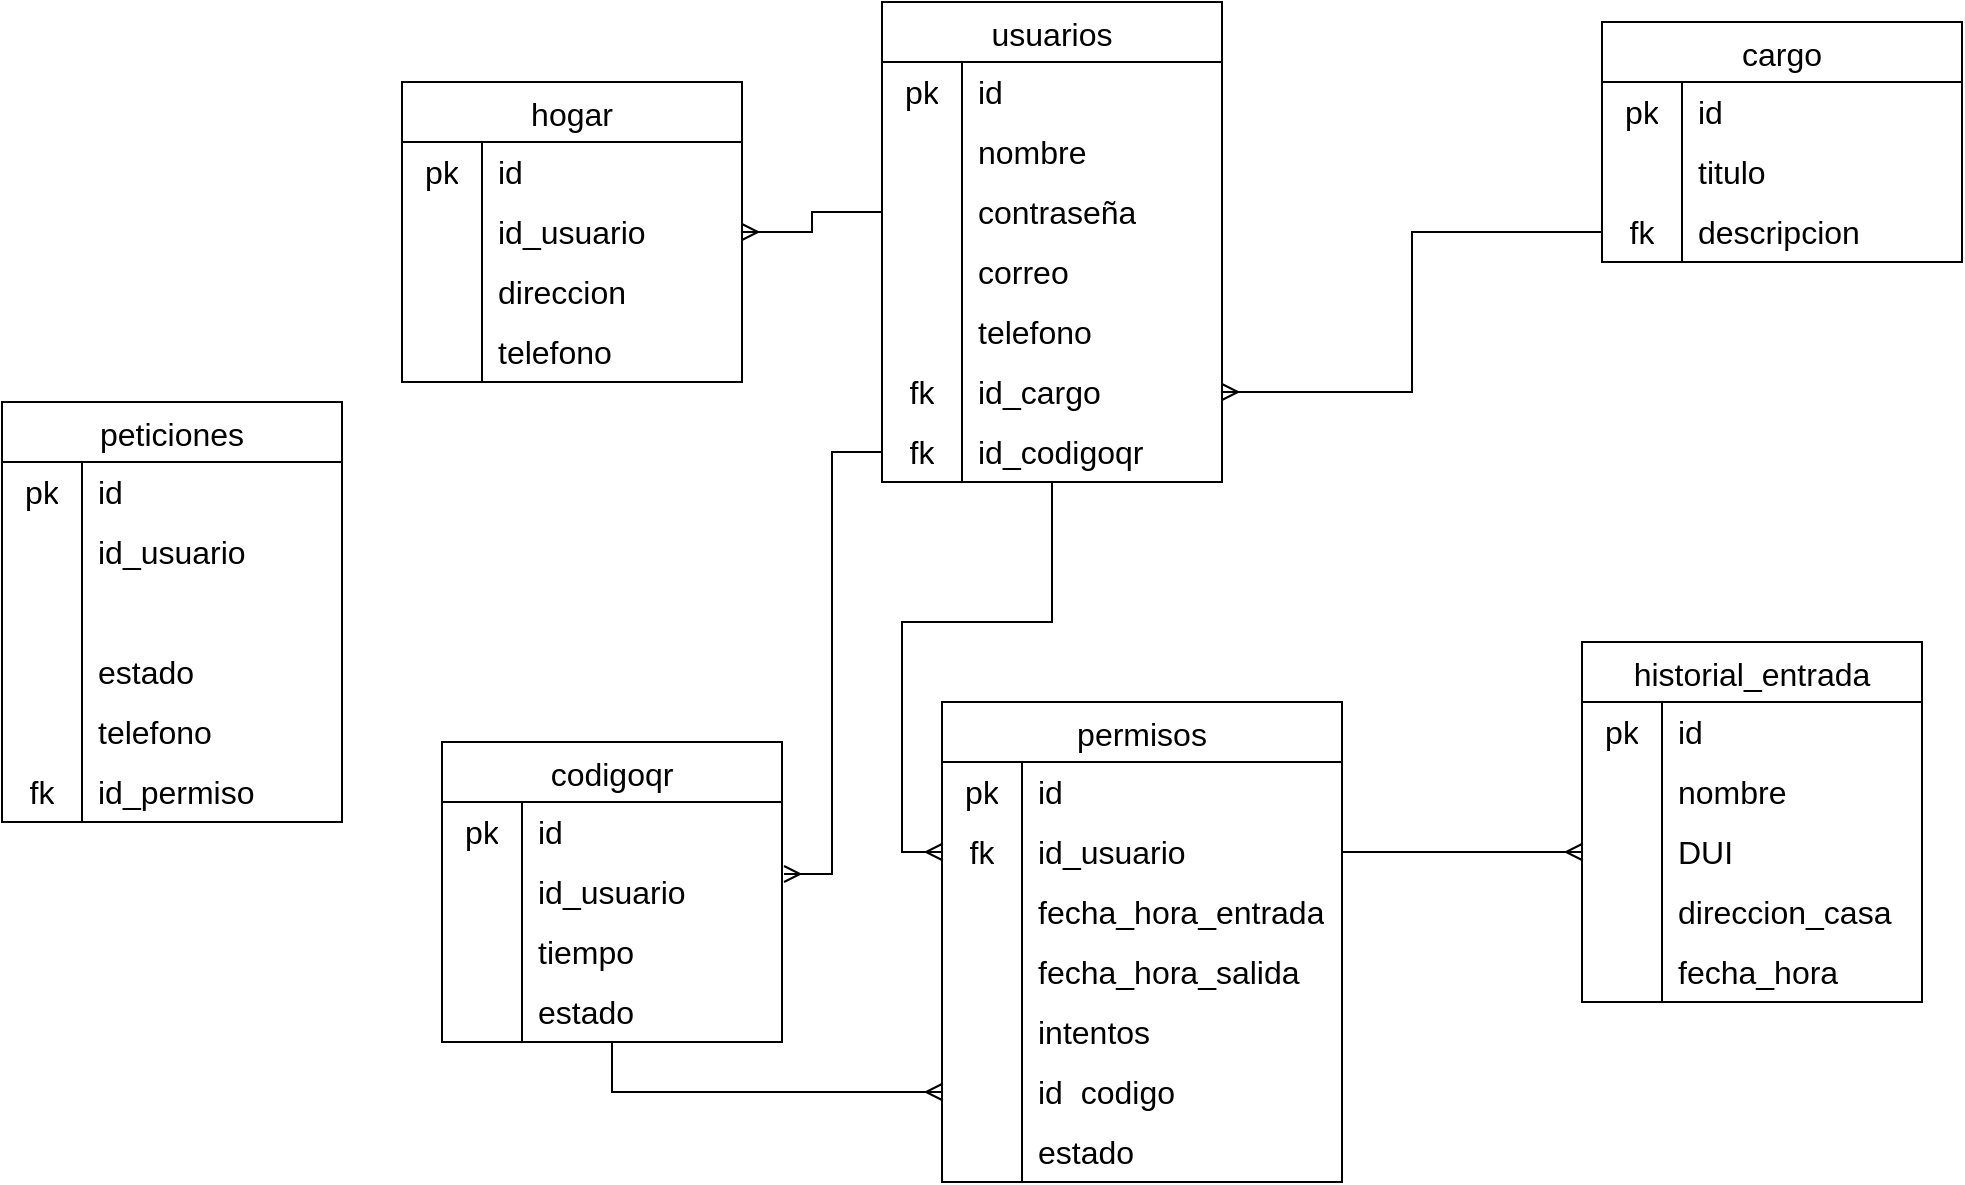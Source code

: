 <mxfile version="24.2.5" type="device">
  <diagram id="C5RBs43oDa-KdzZeNtuy" name="Page-1">
    <mxGraphModel dx="2261" dy="758" grid="1" gridSize="10" guides="1" tooltips="1" connect="1" arrows="1" fold="1" page="1" pageScale="1" pageWidth="827" pageHeight="1169" math="0" shadow="0">
      <root>
        <mxCell id="WIyWlLk6GJQsqaUBKTNV-0" />
        <mxCell id="WIyWlLk6GJQsqaUBKTNV-1" parent="WIyWlLk6GJQsqaUBKTNV-0" />
        <mxCell id="46xnn_A25sE3x6awS72v-69" style="edgeStyle=orthogonalEdgeStyle;rounded=0;orthogonalLoop=1;jettySize=auto;html=1;entryX=0;entryY=0.5;entryDx=0;entryDy=0;endArrow=ERmany;endFill=0;" parent="WIyWlLk6GJQsqaUBKTNV-1" source="46xnn_A25sE3x6awS72v-10" target="46xnn_A25sE3x6awS72v-57" edge="1">
          <mxGeometry relative="1" as="geometry">
            <Array as="points">
              <mxPoint x="165" y="400" />
              <mxPoint x="90" y="400" />
              <mxPoint x="90" y="515" />
            </Array>
          </mxGeometry>
        </mxCell>
        <mxCell id="46xnn_A25sE3x6awS72v-10" value="usuarios" style="shape=table;startSize=30;container=1;collapsible=0;childLayout=tableLayout;fixedRows=1;rowLines=0;fontStyle=0;strokeColor=default;fontSize=16;" parent="WIyWlLk6GJQsqaUBKTNV-1" vertex="1">
          <mxGeometry x="80" y="90" width="170" height="240" as="geometry" />
        </mxCell>
        <mxCell id="46xnn_A25sE3x6awS72v-11" value="" style="shape=tableRow;horizontal=0;startSize=0;swimlaneHead=0;swimlaneBody=0;top=0;left=0;bottom=0;right=0;collapsible=0;dropTarget=0;fillColor=none;points=[[0,0.5],[1,0.5]];portConstraint=eastwest;strokeColor=inherit;fontSize=16;" parent="46xnn_A25sE3x6awS72v-10" vertex="1">
          <mxGeometry y="30" width="170" height="30" as="geometry" />
        </mxCell>
        <mxCell id="46xnn_A25sE3x6awS72v-12" value="pk" style="shape=partialRectangle;html=1;whiteSpace=wrap;connectable=0;fillColor=none;top=0;left=0;bottom=0;right=0;overflow=hidden;pointerEvents=1;strokeColor=inherit;fontSize=16;" parent="46xnn_A25sE3x6awS72v-11" vertex="1">
          <mxGeometry width="40" height="30" as="geometry">
            <mxRectangle width="40" height="30" as="alternateBounds" />
          </mxGeometry>
        </mxCell>
        <mxCell id="46xnn_A25sE3x6awS72v-13" value="id" style="shape=partialRectangle;html=1;whiteSpace=wrap;connectable=0;fillColor=none;top=0;left=0;bottom=0;right=0;align=left;spacingLeft=6;overflow=hidden;strokeColor=inherit;fontSize=16;" parent="46xnn_A25sE3x6awS72v-11" vertex="1">
          <mxGeometry x="40" width="130" height="30" as="geometry">
            <mxRectangle width="130" height="30" as="alternateBounds" />
          </mxGeometry>
        </mxCell>
        <mxCell id="46xnn_A25sE3x6awS72v-14" value="" style="shape=tableRow;horizontal=0;startSize=0;swimlaneHead=0;swimlaneBody=0;top=0;left=0;bottom=0;right=0;collapsible=0;dropTarget=0;fillColor=none;points=[[0,0.5],[1,0.5]];portConstraint=eastwest;strokeColor=inherit;fontSize=16;" parent="46xnn_A25sE3x6awS72v-10" vertex="1">
          <mxGeometry y="60" width="170" height="30" as="geometry" />
        </mxCell>
        <mxCell id="46xnn_A25sE3x6awS72v-15" value="" style="shape=partialRectangle;html=1;whiteSpace=wrap;connectable=0;fillColor=none;top=0;left=0;bottom=0;right=0;overflow=hidden;strokeColor=inherit;fontSize=16;" parent="46xnn_A25sE3x6awS72v-14" vertex="1">
          <mxGeometry width="40" height="30" as="geometry">
            <mxRectangle width="40" height="30" as="alternateBounds" />
          </mxGeometry>
        </mxCell>
        <mxCell id="46xnn_A25sE3x6awS72v-16" value="nombre" style="shape=partialRectangle;html=1;whiteSpace=wrap;connectable=0;fillColor=none;top=0;left=0;bottom=0;right=0;align=left;spacingLeft=6;overflow=hidden;strokeColor=inherit;fontSize=16;" parent="46xnn_A25sE3x6awS72v-14" vertex="1">
          <mxGeometry x="40" width="130" height="30" as="geometry">
            <mxRectangle width="130" height="30" as="alternateBounds" />
          </mxGeometry>
        </mxCell>
        <mxCell id="46xnn_A25sE3x6awS72v-17" value="" style="shape=tableRow;horizontal=0;startSize=0;swimlaneHead=0;swimlaneBody=0;top=0;left=0;bottom=0;right=0;collapsible=0;dropTarget=0;fillColor=none;points=[[0,0.5],[1,0.5]];portConstraint=eastwest;strokeColor=inherit;fontSize=16;" parent="46xnn_A25sE3x6awS72v-10" vertex="1">
          <mxGeometry y="90" width="170" height="30" as="geometry" />
        </mxCell>
        <mxCell id="46xnn_A25sE3x6awS72v-18" value="" style="shape=partialRectangle;html=1;whiteSpace=wrap;connectable=0;fillColor=none;top=0;left=0;bottom=0;right=0;overflow=hidden;strokeColor=inherit;fontSize=16;" parent="46xnn_A25sE3x6awS72v-17" vertex="1">
          <mxGeometry width="40" height="30" as="geometry">
            <mxRectangle width="40" height="30" as="alternateBounds" />
          </mxGeometry>
        </mxCell>
        <mxCell id="46xnn_A25sE3x6awS72v-19" value="contraseña" style="shape=partialRectangle;html=1;whiteSpace=wrap;connectable=0;fillColor=none;top=0;left=0;bottom=0;right=0;align=left;spacingLeft=6;overflow=hidden;strokeColor=inherit;fontSize=16;" parent="46xnn_A25sE3x6awS72v-17" vertex="1">
          <mxGeometry x="40" width="130" height="30" as="geometry">
            <mxRectangle width="130" height="30" as="alternateBounds" />
          </mxGeometry>
        </mxCell>
        <mxCell id="46xnn_A25sE3x6awS72v-23" value="" style="shape=tableRow;horizontal=0;startSize=0;swimlaneHead=0;swimlaneBody=0;top=0;left=0;bottom=0;right=0;collapsible=0;dropTarget=0;fillColor=none;points=[[0,0.5],[1,0.5]];portConstraint=eastwest;strokeColor=inherit;fontSize=16;" parent="46xnn_A25sE3x6awS72v-10" vertex="1">
          <mxGeometry y="120" width="170" height="30" as="geometry" />
        </mxCell>
        <mxCell id="46xnn_A25sE3x6awS72v-24" value="" style="shape=partialRectangle;html=1;whiteSpace=wrap;connectable=0;fillColor=none;top=0;left=0;bottom=0;right=0;overflow=hidden;strokeColor=inherit;fontSize=16;" parent="46xnn_A25sE3x6awS72v-23" vertex="1">
          <mxGeometry width="40" height="30" as="geometry">
            <mxRectangle width="40" height="30" as="alternateBounds" />
          </mxGeometry>
        </mxCell>
        <mxCell id="46xnn_A25sE3x6awS72v-25" value="correo" style="shape=partialRectangle;html=1;whiteSpace=wrap;connectable=0;fillColor=none;top=0;left=0;bottom=0;right=0;align=left;spacingLeft=6;overflow=hidden;strokeColor=inherit;fontSize=16;" parent="46xnn_A25sE3x6awS72v-23" vertex="1">
          <mxGeometry x="40" width="130" height="30" as="geometry">
            <mxRectangle width="130" height="30" as="alternateBounds" />
          </mxGeometry>
        </mxCell>
        <mxCell id="46xnn_A25sE3x6awS72v-26" value="" style="shape=tableRow;horizontal=0;startSize=0;swimlaneHead=0;swimlaneBody=0;top=0;left=0;bottom=0;right=0;collapsible=0;dropTarget=0;fillColor=none;points=[[0,0.5],[1,0.5]];portConstraint=eastwest;strokeColor=inherit;fontSize=16;" parent="46xnn_A25sE3x6awS72v-10" vertex="1">
          <mxGeometry y="150" width="170" height="30" as="geometry" />
        </mxCell>
        <mxCell id="46xnn_A25sE3x6awS72v-27" value="" style="shape=partialRectangle;html=1;whiteSpace=wrap;connectable=0;fillColor=none;top=0;left=0;bottom=0;right=0;overflow=hidden;strokeColor=inherit;fontSize=16;" parent="46xnn_A25sE3x6awS72v-26" vertex="1">
          <mxGeometry width="40" height="30" as="geometry">
            <mxRectangle width="40" height="30" as="alternateBounds" />
          </mxGeometry>
        </mxCell>
        <mxCell id="46xnn_A25sE3x6awS72v-28" value="telefono" style="shape=partialRectangle;html=1;whiteSpace=wrap;connectable=0;fillColor=none;top=0;left=0;bottom=0;right=0;align=left;spacingLeft=6;overflow=hidden;strokeColor=inherit;fontSize=16;" parent="46xnn_A25sE3x6awS72v-26" vertex="1">
          <mxGeometry x="40" width="130" height="30" as="geometry">
            <mxRectangle width="130" height="30" as="alternateBounds" />
          </mxGeometry>
        </mxCell>
        <mxCell id="46xnn_A25sE3x6awS72v-29" value="" style="shape=tableRow;horizontal=0;startSize=0;swimlaneHead=0;swimlaneBody=0;top=0;left=0;bottom=0;right=0;collapsible=0;dropTarget=0;fillColor=none;points=[[0,0.5],[1,0.5]];portConstraint=eastwest;strokeColor=inherit;fontSize=16;" parent="46xnn_A25sE3x6awS72v-10" vertex="1">
          <mxGeometry y="180" width="170" height="30" as="geometry" />
        </mxCell>
        <mxCell id="46xnn_A25sE3x6awS72v-30" value="fk" style="shape=partialRectangle;html=1;whiteSpace=wrap;connectable=0;fillColor=none;top=0;left=0;bottom=0;right=0;overflow=hidden;strokeColor=inherit;fontSize=16;" parent="46xnn_A25sE3x6awS72v-29" vertex="1">
          <mxGeometry width="40" height="30" as="geometry">
            <mxRectangle width="40" height="30" as="alternateBounds" />
          </mxGeometry>
        </mxCell>
        <mxCell id="46xnn_A25sE3x6awS72v-31" value="id_cargo" style="shape=partialRectangle;html=1;whiteSpace=wrap;connectable=0;fillColor=none;top=0;left=0;bottom=0;right=0;align=left;spacingLeft=6;overflow=hidden;strokeColor=inherit;fontSize=16;" parent="46xnn_A25sE3x6awS72v-29" vertex="1">
          <mxGeometry x="40" width="130" height="30" as="geometry">
            <mxRectangle width="130" height="30" as="alternateBounds" />
          </mxGeometry>
        </mxCell>
        <mxCell id="hJ6ke85sER07asRWK5Mm-3" value="" style="shape=tableRow;horizontal=0;startSize=0;swimlaneHead=0;swimlaneBody=0;top=0;left=0;bottom=0;right=0;collapsible=0;dropTarget=0;fillColor=none;points=[[0,0.5],[1,0.5]];portConstraint=eastwest;strokeColor=inherit;fontSize=16;" vertex="1" parent="46xnn_A25sE3x6awS72v-10">
          <mxGeometry y="210" width="170" height="30" as="geometry" />
        </mxCell>
        <mxCell id="hJ6ke85sER07asRWK5Mm-4" value="fk" style="shape=partialRectangle;html=1;whiteSpace=wrap;connectable=0;fillColor=none;top=0;left=0;bottom=0;right=0;overflow=hidden;strokeColor=inherit;fontSize=16;" vertex="1" parent="hJ6ke85sER07asRWK5Mm-3">
          <mxGeometry width="40" height="30" as="geometry">
            <mxRectangle width="40" height="30" as="alternateBounds" />
          </mxGeometry>
        </mxCell>
        <mxCell id="hJ6ke85sER07asRWK5Mm-5" value="id_codigoqr" style="shape=partialRectangle;html=1;whiteSpace=wrap;connectable=0;fillColor=none;top=0;left=0;bottom=0;right=0;align=left;spacingLeft=6;overflow=hidden;strokeColor=inherit;fontSize=16;" vertex="1" parent="hJ6ke85sER07asRWK5Mm-3">
          <mxGeometry x="40" width="130" height="30" as="geometry">
            <mxRectangle width="130" height="30" as="alternateBounds" />
          </mxGeometry>
        </mxCell>
        <mxCell id="46xnn_A25sE3x6awS72v-32" value="cargo" style="shape=table;startSize=30;container=1;collapsible=0;childLayout=tableLayout;fixedRows=1;rowLines=0;fontStyle=0;strokeColor=default;fontSize=16;" parent="WIyWlLk6GJQsqaUBKTNV-1" vertex="1">
          <mxGeometry x="440" y="100" width="180" height="120" as="geometry" />
        </mxCell>
        <mxCell id="46xnn_A25sE3x6awS72v-33" value="" style="shape=tableRow;horizontal=0;startSize=0;swimlaneHead=0;swimlaneBody=0;top=0;left=0;bottom=0;right=0;collapsible=0;dropTarget=0;fillColor=none;points=[[0,0.5],[1,0.5]];portConstraint=eastwest;strokeColor=inherit;fontSize=16;" parent="46xnn_A25sE3x6awS72v-32" vertex="1">
          <mxGeometry y="30" width="180" height="30" as="geometry" />
        </mxCell>
        <mxCell id="46xnn_A25sE3x6awS72v-34" value="pk" style="shape=partialRectangle;html=1;whiteSpace=wrap;connectable=0;fillColor=none;top=0;left=0;bottom=0;right=0;overflow=hidden;pointerEvents=1;strokeColor=inherit;fontSize=16;" parent="46xnn_A25sE3x6awS72v-33" vertex="1">
          <mxGeometry width="40" height="30" as="geometry">
            <mxRectangle width="40" height="30" as="alternateBounds" />
          </mxGeometry>
        </mxCell>
        <mxCell id="46xnn_A25sE3x6awS72v-35" value="id" style="shape=partialRectangle;html=1;whiteSpace=wrap;connectable=0;fillColor=none;top=0;left=0;bottom=0;right=0;align=left;spacingLeft=6;overflow=hidden;strokeColor=inherit;fontSize=16;" parent="46xnn_A25sE3x6awS72v-33" vertex="1">
          <mxGeometry x="40" width="140" height="30" as="geometry">
            <mxRectangle width="140" height="30" as="alternateBounds" />
          </mxGeometry>
        </mxCell>
        <mxCell id="46xnn_A25sE3x6awS72v-45" value="" style="shape=tableRow;horizontal=0;startSize=0;swimlaneHead=0;swimlaneBody=0;top=0;left=0;bottom=0;right=0;collapsible=0;dropTarget=0;fillColor=none;points=[[0,0.5],[1,0.5]];portConstraint=eastwest;strokeColor=inherit;fontSize=16;" parent="46xnn_A25sE3x6awS72v-32" vertex="1">
          <mxGeometry y="60" width="180" height="30" as="geometry" />
        </mxCell>
        <mxCell id="46xnn_A25sE3x6awS72v-46" value="" style="shape=partialRectangle;html=1;whiteSpace=wrap;connectable=0;fillColor=none;top=0;left=0;bottom=0;right=0;overflow=hidden;strokeColor=inherit;fontSize=16;" parent="46xnn_A25sE3x6awS72v-45" vertex="1">
          <mxGeometry width="40" height="30" as="geometry">
            <mxRectangle width="40" height="30" as="alternateBounds" />
          </mxGeometry>
        </mxCell>
        <mxCell id="46xnn_A25sE3x6awS72v-47" value="titulo" style="shape=partialRectangle;html=1;whiteSpace=wrap;connectable=0;fillColor=none;top=0;left=0;bottom=0;right=0;align=left;spacingLeft=6;overflow=hidden;strokeColor=inherit;fontSize=16;" parent="46xnn_A25sE3x6awS72v-45" vertex="1">
          <mxGeometry x="40" width="140" height="30" as="geometry">
            <mxRectangle width="140" height="30" as="alternateBounds" />
          </mxGeometry>
        </mxCell>
        <mxCell id="46xnn_A25sE3x6awS72v-48" value="" style="shape=tableRow;horizontal=0;startSize=0;swimlaneHead=0;swimlaneBody=0;top=0;left=0;bottom=0;right=0;collapsible=0;dropTarget=0;fillColor=none;points=[[0,0.5],[1,0.5]];portConstraint=eastwest;strokeColor=inherit;fontSize=16;" parent="46xnn_A25sE3x6awS72v-32" vertex="1">
          <mxGeometry y="90" width="180" height="30" as="geometry" />
        </mxCell>
        <mxCell id="46xnn_A25sE3x6awS72v-49" value="fk" style="shape=partialRectangle;html=1;whiteSpace=wrap;connectable=0;fillColor=none;top=0;left=0;bottom=0;right=0;overflow=hidden;strokeColor=inherit;fontSize=16;" parent="46xnn_A25sE3x6awS72v-48" vertex="1">
          <mxGeometry width="40" height="30" as="geometry">
            <mxRectangle width="40" height="30" as="alternateBounds" />
          </mxGeometry>
        </mxCell>
        <mxCell id="46xnn_A25sE3x6awS72v-50" value="descripcion" style="shape=partialRectangle;html=1;whiteSpace=wrap;connectable=0;fillColor=none;top=0;left=0;bottom=0;right=0;align=left;spacingLeft=6;overflow=hidden;strokeColor=inherit;fontSize=16;" parent="46xnn_A25sE3x6awS72v-48" vertex="1">
          <mxGeometry x="40" width="140" height="30" as="geometry">
            <mxRectangle width="140" height="30" as="alternateBounds" />
          </mxGeometry>
        </mxCell>
        <mxCell id="46xnn_A25sE3x6awS72v-52" style="edgeStyle=orthogonalEdgeStyle;rounded=0;orthogonalLoop=1;jettySize=auto;html=1;exitX=0;exitY=0.5;exitDx=0;exitDy=0;entryX=1;entryY=0.5;entryDx=0;entryDy=0;endArrow=ERmany;endFill=0;" parent="WIyWlLk6GJQsqaUBKTNV-1" source="46xnn_A25sE3x6awS72v-48" target="46xnn_A25sE3x6awS72v-29" edge="1">
          <mxGeometry relative="1" as="geometry" />
        </mxCell>
        <mxCell id="46xnn_A25sE3x6awS72v-53" value="permisos" style="shape=table;startSize=30;container=1;collapsible=0;childLayout=tableLayout;fixedRows=1;rowLines=0;fontStyle=0;strokeColor=default;fontSize=16;" parent="WIyWlLk6GJQsqaUBKTNV-1" vertex="1">
          <mxGeometry x="110" y="440" width="200" height="240" as="geometry" />
        </mxCell>
        <mxCell id="46xnn_A25sE3x6awS72v-54" value="" style="shape=tableRow;horizontal=0;startSize=0;swimlaneHead=0;swimlaneBody=0;top=0;left=0;bottom=0;right=0;collapsible=0;dropTarget=0;fillColor=none;points=[[0,0.5],[1,0.5]];portConstraint=eastwest;strokeColor=inherit;fontSize=16;" parent="46xnn_A25sE3x6awS72v-53" vertex="1">
          <mxGeometry y="30" width="200" height="30" as="geometry" />
        </mxCell>
        <mxCell id="46xnn_A25sE3x6awS72v-55" value="pk" style="shape=partialRectangle;html=1;whiteSpace=wrap;connectable=0;fillColor=none;top=0;left=0;bottom=0;right=0;overflow=hidden;pointerEvents=1;strokeColor=inherit;fontSize=16;" parent="46xnn_A25sE3x6awS72v-54" vertex="1">
          <mxGeometry width="40" height="30" as="geometry">
            <mxRectangle width="40" height="30" as="alternateBounds" />
          </mxGeometry>
        </mxCell>
        <mxCell id="46xnn_A25sE3x6awS72v-56" value="id" style="shape=partialRectangle;html=1;whiteSpace=wrap;connectable=0;fillColor=none;top=0;left=0;bottom=0;right=0;align=left;spacingLeft=6;overflow=hidden;strokeColor=inherit;fontSize=16;" parent="46xnn_A25sE3x6awS72v-54" vertex="1">
          <mxGeometry x="40" width="160" height="30" as="geometry">
            <mxRectangle width="160" height="30" as="alternateBounds" />
          </mxGeometry>
        </mxCell>
        <mxCell id="46xnn_A25sE3x6awS72v-57" value="" style="shape=tableRow;horizontal=0;startSize=0;swimlaneHead=0;swimlaneBody=0;top=0;left=0;bottom=0;right=0;collapsible=0;dropTarget=0;fillColor=none;points=[[0,0.5],[1,0.5]];portConstraint=eastwest;strokeColor=inherit;fontSize=16;" parent="46xnn_A25sE3x6awS72v-53" vertex="1">
          <mxGeometry y="60" width="200" height="30" as="geometry" />
        </mxCell>
        <mxCell id="46xnn_A25sE3x6awS72v-58" value="fk" style="shape=partialRectangle;html=1;whiteSpace=wrap;connectable=0;fillColor=none;top=0;left=0;bottom=0;right=0;overflow=hidden;strokeColor=inherit;fontSize=16;" parent="46xnn_A25sE3x6awS72v-57" vertex="1">
          <mxGeometry width="40" height="30" as="geometry">
            <mxRectangle width="40" height="30" as="alternateBounds" />
          </mxGeometry>
        </mxCell>
        <mxCell id="46xnn_A25sE3x6awS72v-59" value="id_usuario" style="shape=partialRectangle;html=1;whiteSpace=wrap;connectable=0;fillColor=none;top=0;left=0;bottom=0;right=0;align=left;spacingLeft=6;overflow=hidden;strokeColor=inherit;fontSize=16;" parent="46xnn_A25sE3x6awS72v-57" vertex="1">
          <mxGeometry x="40" width="160" height="30" as="geometry">
            <mxRectangle width="160" height="30" as="alternateBounds" />
          </mxGeometry>
        </mxCell>
        <mxCell id="46xnn_A25sE3x6awS72v-60" value="" style="shape=tableRow;horizontal=0;startSize=0;swimlaneHead=0;swimlaneBody=0;top=0;left=0;bottom=0;right=0;collapsible=0;dropTarget=0;fillColor=none;points=[[0,0.5],[1,0.5]];portConstraint=eastwest;strokeColor=inherit;fontSize=16;" parent="46xnn_A25sE3x6awS72v-53" vertex="1">
          <mxGeometry y="90" width="200" height="30" as="geometry" />
        </mxCell>
        <mxCell id="46xnn_A25sE3x6awS72v-61" value="" style="shape=partialRectangle;html=1;whiteSpace=wrap;connectable=0;fillColor=none;top=0;left=0;bottom=0;right=0;overflow=hidden;strokeColor=inherit;fontSize=16;" parent="46xnn_A25sE3x6awS72v-60" vertex="1">
          <mxGeometry width="40" height="30" as="geometry">
            <mxRectangle width="40" height="30" as="alternateBounds" />
          </mxGeometry>
        </mxCell>
        <mxCell id="46xnn_A25sE3x6awS72v-62" value="fecha_hora_entrada" style="shape=partialRectangle;html=1;whiteSpace=wrap;connectable=0;fillColor=none;top=0;left=0;bottom=0;right=0;align=left;spacingLeft=6;overflow=hidden;strokeColor=inherit;fontSize=16;" parent="46xnn_A25sE3x6awS72v-60" vertex="1">
          <mxGeometry x="40" width="160" height="30" as="geometry">
            <mxRectangle width="160" height="30" as="alternateBounds" />
          </mxGeometry>
        </mxCell>
        <mxCell id="46xnn_A25sE3x6awS72v-63" value="" style="shape=tableRow;horizontal=0;startSize=0;swimlaneHead=0;swimlaneBody=0;top=0;left=0;bottom=0;right=0;collapsible=0;dropTarget=0;fillColor=none;points=[[0,0.5],[1,0.5]];portConstraint=eastwest;strokeColor=inherit;fontSize=16;" parent="46xnn_A25sE3x6awS72v-53" vertex="1">
          <mxGeometry y="120" width="200" height="30" as="geometry" />
        </mxCell>
        <mxCell id="46xnn_A25sE3x6awS72v-64" value="" style="shape=partialRectangle;html=1;whiteSpace=wrap;connectable=0;fillColor=none;top=0;left=0;bottom=0;right=0;overflow=hidden;strokeColor=inherit;fontSize=16;" parent="46xnn_A25sE3x6awS72v-63" vertex="1">
          <mxGeometry width="40" height="30" as="geometry">
            <mxRectangle width="40" height="30" as="alternateBounds" />
          </mxGeometry>
        </mxCell>
        <mxCell id="46xnn_A25sE3x6awS72v-65" value="fecha_hora_salida" style="shape=partialRectangle;html=1;whiteSpace=wrap;connectable=0;fillColor=none;top=0;left=0;bottom=0;right=0;align=left;spacingLeft=6;overflow=hidden;strokeColor=inherit;fontSize=16;" parent="46xnn_A25sE3x6awS72v-63" vertex="1">
          <mxGeometry x="40" width="160" height="30" as="geometry">
            <mxRectangle width="160" height="30" as="alternateBounds" />
          </mxGeometry>
        </mxCell>
        <mxCell id="46xnn_A25sE3x6awS72v-66" value="" style="shape=tableRow;horizontal=0;startSize=0;swimlaneHead=0;swimlaneBody=0;top=0;left=0;bottom=0;right=0;collapsible=0;dropTarget=0;fillColor=none;points=[[0,0.5],[1,0.5]];portConstraint=eastwest;strokeColor=inherit;fontSize=16;" parent="46xnn_A25sE3x6awS72v-53" vertex="1">
          <mxGeometry y="150" width="200" height="30" as="geometry" />
        </mxCell>
        <mxCell id="46xnn_A25sE3x6awS72v-67" value="" style="shape=partialRectangle;html=1;whiteSpace=wrap;connectable=0;fillColor=none;top=0;left=0;bottom=0;right=0;overflow=hidden;strokeColor=inherit;fontSize=16;" parent="46xnn_A25sE3x6awS72v-66" vertex="1">
          <mxGeometry width="40" height="30" as="geometry">
            <mxRectangle width="40" height="30" as="alternateBounds" />
          </mxGeometry>
        </mxCell>
        <mxCell id="46xnn_A25sE3x6awS72v-68" value="intentos" style="shape=partialRectangle;html=1;whiteSpace=wrap;connectable=0;fillColor=none;top=0;left=0;bottom=0;right=0;align=left;spacingLeft=6;overflow=hidden;strokeColor=inherit;fontSize=16;" parent="46xnn_A25sE3x6awS72v-66" vertex="1">
          <mxGeometry x="40" width="160" height="30" as="geometry">
            <mxRectangle width="160" height="30" as="alternateBounds" />
          </mxGeometry>
        </mxCell>
        <mxCell id="46xnn_A25sE3x6awS72v-70" value="" style="shape=tableRow;horizontal=0;startSize=0;swimlaneHead=0;swimlaneBody=0;top=0;left=0;bottom=0;right=0;collapsible=0;dropTarget=0;fillColor=none;points=[[0,0.5],[1,0.5]];portConstraint=eastwest;strokeColor=inherit;fontSize=16;" parent="46xnn_A25sE3x6awS72v-53" vertex="1">
          <mxGeometry y="180" width="200" height="30" as="geometry" />
        </mxCell>
        <mxCell id="46xnn_A25sE3x6awS72v-71" value="" style="shape=partialRectangle;html=1;whiteSpace=wrap;connectable=0;fillColor=none;top=0;left=0;bottom=0;right=0;overflow=hidden;strokeColor=inherit;fontSize=16;" parent="46xnn_A25sE3x6awS72v-70" vertex="1">
          <mxGeometry width="40" height="30" as="geometry">
            <mxRectangle width="40" height="30" as="alternateBounds" />
          </mxGeometry>
        </mxCell>
        <mxCell id="46xnn_A25sE3x6awS72v-72" value="id&amp;nbsp; codigo" style="shape=partialRectangle;html=1;whiteSpace=wrap;connectable=0;fillColor=none;top=0;left=0;bottom=0;right=0;align=left;spacingLeft=6;overflow=hidden;strokeColor=inherit;fontSize=16;" parent="46xnn_A25sE3x6awS72v-70" vertex="1">
          <mxGeometry x="40" width="160" height="30" as="geometry">
            <mxRectangle width="160" height="30" as="alternateBounds" />
          </mxGeometry>
        </mxCell>
        <mxCell id="46xnn_A25sE3x6awS72v-92" value="" style="shape=tableRow;horizontal=0;startSize=0;swimlaneHead=0;swimlaneBody=0;top=0;left=0;bottom=0;right=0;collapsible=0;dropTarget=0;fillColor=none;points=[[0,0.5],[1,0.5]];portConstraint=eastwest;strokeColor=inherit;fontSize=16;" parent="46xnn_A25sE3x6awS72v-53" vertex="1">
          <mxGeometry y="210" width="200" height="30" as="geometry" />
        </mxCell>
        <mxCell id="46xnn_A25sE3x6awS72v-93" value="" style="shape=partialRectangle;html=1;whiteSpace=wrap;connectable=0;fillColor=none;top=0;left=0;bottom=0;right=0;overflow=hidden;strokeColor=inherit;fontSize=16;" parent="46xnn_A25sE3x6awS72v-92" vertex="1">
          <mxGeometry width="40" height="30" as="geometry">
            <mxRectangle width="40" height="30" as="alternateBounds" />
          </mxGeometry>
        </mxCell>
        <mxCell id="46xnn_A25sE3x6awS72v-94" value="estado" style="shape=partialRectangle;html=1;whiteSpace=wrap;connectable=0;fillColor=none;top=0;left=0;bottom=0;right=0;align=left;spacingLeft=6;overflow=hidden;strokeColor=inherit;fontSize=16;" parent="46xnn_A25sE3x6awS72v-92" vertex="1">
          <mxGeometry x="40" width="160" height="30" as="geometry">
            <mxRectangle width="160" height="30" as="alternateBounds" />
          </mxGeometry>
        </mxCell>
        <mxCell id="46xnn_A25sE3x6awS72v-95" value="historial_entrada" style="shape=table;startSize=30;container=1;collapsible=0;childLayout=tableLayout;fixedRows=1;rowLines=0;fontStyle=0;strokeColor=default;fontSize=16;" parent="WIyWlLk6GJQsqaUBKTNV-1" vertex="1">
          <mxGeometry x="430" y="410" width="170" height="180" as="geometry" />
        </mxCell>
        <mxCell id="46xnn_A25sE3x6awS72v-96" value="" style="shape=tableRow;horizontal=0;startSize=0;swimlaneHead=0;swimlaneBody=0;top=0;left=0;bottom=0;right=0;collapsible=0;dropTarget=0;fillColor=none;points=[[0,0.5],[1,0.5]];portConstraint=eastwest;strokeColor=inherit;fontSize=16;" parent="46xnn_A25sE3x6awS72v-95" vertex="1">
          <mxGeometry y="30" width="170" height="30" as="geometry" />
        </mxCell>
        <mxCell id="46xnn_A25sE3x6awS72v-97" value="pk" style="shape=partialRectangle;html=1;whiteSpace=wrap;connectable=0;fillColor=none;top=0;left=0;bottom=0;right=0;overflow=hidden;pointerEvents=1;strokeColor=inherit;fontSize=16;" parent="46xnn_A25sE3x6awS72v-96" vertex="1">
          <mxGeometry width="40" height="30" as="geometry">
            <mxRectangle width="40" height="30" as="alternateBounds" />
          </mxGeometry>
        </mxCell>
        <mxCell id="46xnn_A25sE3x6awS72v-98" value="id" style="shape=partialRectangle;html=1;whiteSpace=wrap;connectable=0;fillColor=none;top=0;left=0;bottom=0;right=0;align=left;spacingLeft=6;overflow=hidden;strokeColor=inherit;fontSize=16;" parent="46xnn_A25sE3x6awS72v-96" vertex="1">
          <mxGeometry x="40" width="130" height="30" as="geometry">
            <mxRectangle width="130" height="30" as="alternateBounds" />
          </mxGeometry>
        </mxCell>
        <mxCell id="46xnn_A25sE3x6awS72v-99" value="" style="shape=tableRow;horizontal=0;startSize=0;swimlaneHead=0;swimlaneBody=0;top=0;left=0;bottom=0;right=0;collapsible=0;dropTarget=0;fillColor=none;points=[[0,0.5],[1,0.5]];portConstraint=eastwest;strokeColor=inherit;fontSize=16;" parent="46xnn_A25sE3x6awS72v-95" vertex="1">
          <mxGeometry y="60" width="170" height="30" as="geometry" />
        </mxCell>
        <mxCell id="46xnn_A25sE3x6awS72v-100" value="" style="shape=partialRectangle;html=1;whiteSpace=wrap;connectable=0;fillColor=none;top=0;left=0;bottom=0;right=0;overflow=hidden;strokeColor=inherit;fontSize=16;" parent="46xnn_A25sE3x6awS72v-99" vertex="1">
          <mxGeometry width="40" height="30" as="geometry">
            <mxRectangle width="40" height="30" as="alternateBounds" />
          </mxGeometry>
        </mxCell>
        <mxCell id="46xnn_A25sE3x6awS72v-101" value="nombre" style="shape=partialRectangle;html=1;whiteSpace=wrap;connectable=0;fillColor=none;top=0;left=0;bottom=0;right=0;align=left;spacingLeft=6;overflow=hidden;strokeColor=inherit;fontSize=16;" parent="46xnn_A25sE3x6awS72v-99" vertex="1">
          <mxGeometry x="40" width="130" height="30" as="geometry">
            <mxRectangle width="130" height="30" as="alternateBounds" />
          </mxGeometry>
        </mxCell>
        <mxCell id="46xnn_A25sE3x6awS72v-102" value="" style="shape=tableRow;horizontal=0;startSize=0;swimlaneHead=0;swimlaneBody=0;top=0;left=0;bottom=0;right=0;collapsible=0;dropTarget=0;fillColor=none;points=[[0,0.5],[1,0.5]];portConstraint=eastwest;strokeColor=inherit;fontSize=16;" parent="46xnn_A25sE3x6awS72v-95" vertex="1">
          <mxGeometry y="90" width="170" height="30" as="geometry" />
        </mxCell>
        <mxCell id="46xnn_A25sE3x6awS72v-103" value="" style="shape=partialRectangle;html=1;whiteSpace=wrap;connectable=0;fillColor=none;top=0;left=0;bottom=0;right=0;overflow=hidden;strokeColor=inherit;fontSize=16;" parent="46xnn_A25sE3x6awS72v-102" vertex="1">
          <mxGeometry width="40" height="30" as="geometry">
            <mxRectangle width="40" height="30" as="alternateBounds" />
          </mxGeometry>
        </mxCell>
        <mxCell id="46xnn_A25sE3x6awS72v-104" value="DUI" style="shape=partialRectangle;html=1;whiteSpace=wrap;connectable=0;fillColor=none;top=0;left=0;bottom=0;right=0;align=left;spacingLeft=6;overflow=hidden;strokeColor=inherit;fontSize=16;" parent="46xnn_A25sE3x6awS72v-102" vertex="1">
          <mxGeometry x="40" width="130" height="30" as="geometry">
            <mxRectangle width="130" height="30" as="alternateBounds" />
          </mxGeometry>
        </mxCell>
        <mxCell id="46xnn_A25sE3x6awS72v-105" value="" style="shape=tableRow;horizontal=0;startSize=0;swimlaneHead=0;swimlaneBody=0;top=0;left=0;bottom=0;right=0;collapsible=0;dropTarget=0;fillColor=none;points=[[0,0.5],[1,0.5]];portConstraint=eastwest;strokeColor=inherit;fontSize=16;" parent="46xnn_A25sE3x6awS72v-95" vertex="1">
          <mxGeometry y="120" width="170" height="30" as="geometry" />
        </mxCell>
        <mxCell id="46xnn_A25sE3x6awS72v-106" value="" style="shape=partialRectangle;html=1;whiteSpace=wrap;connectable=0;fillColor=none;top=0;left=0;bottom=0;right=0;overflow=hidden;strokeColor=inherit;fontSize=16;" parent="46xnn_A25sE3x6awS72v-105" vertex="1">
          <mxGeometry width="40" height="30" as="geometry">
            <mxRectangle width="40" height="30" as="alternateBounds" />
          </mxGeometry>
        </mxCell>
        <mxCell id="46xnn_A25sE3x6awS72v-107" value="direccion_casa" style="shape=partialRectangle;html=1;whiteSpace=wrap;connectable=0;fillColor=none;top=0;left=0;bottom=0;right=0;align=left;spacingLeft=6;overflow=hidden;strokeColor=inherit;fontSize=16;" parent="46xnn_A25sE3x6awS72v-105" vertex="1">
          <mxGeometry x="40" width="130" height="30" as="geometry">
            <mxRectangle width="130" height="30" as="alternateBounds" />
          </mxGeometry>
        </mxCell>
        <mxCell id="46xnn_A25sE3x6awS72v-108" value="" style="shape=tableRow;horizontal=0;startSize=0;swimlaneHead=0;swimlaneBody=0;top=0;left=0;bottom=0;right=0;collapsible=0;dropTarget=0;fillColor=none;points=[[0,0.5],[1,0.5]];portConstraint=eastwest;strokeColor=inherit;fontSize=16;" parent="46xnn_A25sE3x6awS72v-95" vertex="1">
          <mxGeometry y="150" width="170" height="30" as="geometry" />
        </mxCell>
        <mxCell id="46xnn_A25sE3x6awS72v-109" value="" style="shape=partialRectangle;html=1;whiteSpace=wrap;connectable=0;fillColor=none;top=0;left=0;bottom=0;right=0;overflow=hidden;strokeColor=inherit;fontSize=16;" parent="46xnn_A25sE3x6awS72v-108" vertex="1">
          <mxGeometry width="40" height="30" as="geometry">
            <mxRectangle width="40" height="30" as="alternateBounds" />
          </mxGeometry>
        </mxCell>
        <mxCell id="46xnn_A25sE3x6awS72v-110" value="fecha_hora" style="shape=partialRectangle;html=1;whiteSpace=wrap;connectable=0;fillColor=none;top=0;left=0;bottom=0;right=0;align=left;spacingLeft=6;overflow=hidden;strokeColor=inherit;fontSize=16;" parent="46xnn_A25sE3x6awS72v-108" vertex="1">
          <mxGeometry x="40" width="130" height="30" as="geometry">
            <mxRectangle width="130" height="30" as="alternateBounds" />
          </mxGeometry>
        </mxCell>
        <mxCell id="46xnn_A25sE3x6awS72v-118" value="peticiones" style="shape=table;startSize=30;container=1;collapsible=0;childLayout=tableLayout;fixedRows=1;rowLines=0;fontStyle=0;strokeColor=default;fontSize=16;" parent="WIyWlLk6GJQsqaUBKTNV-1" vertex="1">
          <mxGeometry x="-360" y="290" width="170" height="210" as="geometry" />
        </mxCell>
        <mxCell id="46xnn_A25sE3x6awS72v-119" value="" style="shape=tableRow;horizontal=0;startSize=0;swimlaneHead=0;swimlaneBody=0;top=0;left=0;bottom=0;right=0;collapsible=0;dropTarget=0;fillColor=none;points=[[0,0.5],[1,0.5]];portConstraint=eastwest;strokeColor=inherit;fontSize=16;" parent="46xnn_A25sE3x6awS72v-118" vertex="1">
          <mxGeometry y="30" width="170" height="30" as="geometry" />
        </mxCell>
        <mxCell id="46xnn_A25sE3x6awS72v-120" value="pk" style="shape=partialRectangle;html=1;whiteSpace=wrap;connectable=0;fillColor=none;top=0;left=0;bottom=0;right=0;overflow=hidden;pointerEvents=1;strokeColor=inherit;fontSize=16;" parent="46xnn_A25sE3x6awS72v-119" vertex="1">
          <mxGeometry width="40" height="30" as="geometry">
            <mxRectangle width="40" height="30" as="alternateBounds" />
          </mxGeometry>
        </mxCell>
        <mxCell id="46xnn_A25sE3x6awS72v-121" value="id" style="shape=partialRectangle;html=1;whiteSpace=wrap;connectable=0;fillColor=none;top=0;left=0;bottom=0;right=0;align=left;spacingLeft=6;overflow=hidden;strokeColor=inherit;fontSize=16;" parent="46xnn_A25sE3x6awS72v-119" vertex="1">
          <mxGeometry x="40" width="130" height="30" as="geometry">
            <mxRectangle width="130" height="30" as="alternateBounds" />
          </mxGeometry>
        </mxCell>
        <mxCell id="46xnn_A25sE3x6awS72v-122" value="" style="shape=tableRow;horizontal=0;startSize=0;swimlaneHead=0;swimlaneBody=0;top=0;left=0;bottom=0;right=0;collapsible=0;dropTarget=0;fillColor=none;points=[[0,0.5],[1,0.5]];portConstraint=eastwest;strokeColor=inherit;fontSize=16;" parent="46xnn_A25sE3x6awS72v-118" vertex="1">
          <mxGeometry y="60" width="170" height="30" as="geometry" />
        </mxCell>
        <mxCell id="46xnn_A25sE3x6awS72v-123" value="" style="shape=partialRectangle;html=1;whiteSpace=wrap;connectable=0;fillColor=none;top=0;left=0;bottom=0;right=0;overflow=hidden;strokeColor=inherit;fontSize=16;" parent="46xnn_A25sE3x6awS72v-122" vertex="1">
          <mxGeometry width="40" height="30" as="geometry">
            <mxRectangle width="40" height="30" as="alternateBounds" />
          </mxGeometry>
        </mxCell>
        <mxCell id="46xnn_A25sE3x6awS72v-124" value="id_usuario" style="shape=partialRectangle;html=1;whiteSpace=wrap;connectable=0;fillColor=none;top=0;left=0;bottom=0;right=0;align=left;spacingLeft=6;overflow=hidden;strokeColor=inherit;fontSize=16;" parent="46xnn_A25sE3x6awS72v-122" vertex="1">
          <mxGeometry x="40" width="130" height="30" as="geometry">
            <mxRectangle width="130" height="30" as="alternateBounds" />
          </mxGeometry>
        </mxCell>
        <mxCell id="46xnn_A25sE3x6awS72v-125" value="" style="shape=tableRow;horizontal=0;startSize=0;swimlaneHead=0;swimlaneBody=0;top=0;left=0;bottom=0;right=0;collapsible=0;dropTarget=0;fillColor=none;points=[[0,0.5],[1,0.5]];portConstraint=eastwest;strokeColor=inherit;fontSize=16;" parent="46xnn_A25sE3x6awS72v-118" vertex="1">
          <mxGeometry y="90" width="170" height="30" as="geometry" />
        </mxCell>
        <mxCell id="46xnn_A25sE3x6awS72v-126" value="" style="shape=partialRectangle;html=1;whiteSpace=wrap;connectable=0;fillColor=none;top=0;left=0;bottom=0;right=0;overflow=hidden;strokeColor=inherit;fontSize=16;" parent="46xnn_A25sE3x6awS72v-125" vertex="1">
          <mxGeometry width="40" height="30" as="geometry">
            <mxRectangle width="40" height="30" as="alternateBounds" />
          </mxGeometry>
        </mxCell>
        <mxCell id="46xnn_A25sE3x6awS72v-127" value="" style="shape=partialRectangle;html=1;whiteSpace=wrap;connectable=0;fillColor=none;top=0;left=0;bottom=0;right=0;align=left;spacingLeft=6;overflow=hidden;strokeColor=inherit;fontSize=16;" parent="46xnn_A25sE3x6awS72v-125" vertex="1">
          <mxGeometry x="40" width="130" height="30" as="geometry">
            <mxRectangle width="130" height="30" as="alternateBounds" />
          </mxGeometry>
        </mxCell>
        <mxCell id="46xnn_A25sE3x6awS72v-128" value="" style="shape=tableRow;horizontal=0;startSize=0;swimlaneHead=0;swimlaneBody=0;top=0;left=0;bottom=0;right=0;collapsible=0;dropTarget=0;fillColor=none;points=[[0,0.5],[1,0.5]];portConstraint=eastwest;strokeColor=inherit;fontSize=16;" parent="46xnn_A25sE3x6awS72v-118" vertex="1">
          <mxGeometry y="120" width="170" height="30" as="geometry" />
        </mxCell>
        <mxCell id="46xnn_A25sE3x6awS72v-129" value="" style="shape=partialRectangle;html=1;whiteSpace=wrap;connectable=0;fillColor=none;top=0;left=0;bottom=0;right=0;overflow=hidden;strokeColor=inherit;fontSize=16;" parent="46xnn_A25sE3x6awS72v-128" vertex="1">
          <mxGeometry width="40" height="30" as="geometry">
            <mxRectangle width="40" height="30" as="alternateBounds" />
          </mxGeometry>
        </mxCell>
        <mxCell id="46xnn_A25sE3x6awS72v-130" value="estado" style="shape=partialRectangle;html=1;whiteSpace=wrap;connectable=0;fillColor=none;top=0;left=0;bottom=0;right=0;align=left;spacingLeft=6;overflow=hidden;strokeColor=inherit;fontSize=16;" parent="46xnn_A25sE3x6awS72v-128" vertex="1">
          <mxGeometry x="40" width="130" height="30" as="geometry">
            <mxRectangle width="130" height="30" as="alternateBounds" />
          </mxGeometry>
        </mxCell>
        <mxCell id="46xnn_A25sE3x6awS72v-131" value="" style="shape=tableRow;horizontal=0;startSize=0;swimlaneHead=0;swimlaneBody=0;top=0;left=0;bottom=0;right=0;collapsible=0;dropTarget=0;fillColor=none;points=[[0,0.5],[1,0.5]];portConstraint=eastwest;strokeColor=inherit;fontSize=16;" parent="46xnn_A25sE3x6awS72v-118" vertex="1">
          <mxGeometry y="150" width="170" height="30" as="geometry" />
        </mxCell>
        <mxCell id="46xnn_A25sE3x6awS72v-132" value="" style="shape=partialRectangle;html=1;whiteSpace=wrap;connectable=0;fillColor=none;top=0;left=0;bottom=0;right=0;overflow=hidden;strokeColor=inherit;fontSize=16;" parent="46xnn_A25sE3x6awS72v-131" vertex="1">
          <mxGeometry width="40" height="30" as="geometry">
            <mxRectangle width="40" height="30" as="alternateBounds" />
          </mxGeometry>
        </mxCell>
        <mxCell id="46xnn_A25sE3x6awS72v-133" value="telefono" style="shape=partialRectangle;html=1;whiteSpace=wrap;connectable=0;fillColor=none;top=0;left=0;bottom=0;right=0;align=left;spacingLeft=6;overflow=hidden;strokeColor=inherit;fontSize=16;" parent="46xnn_A25sE3x6awS72v-131" vertex="1">
          <mxGeometry x="40" width="130" height="30" as="geometry">
            <mxRectangle width="130" height="30" as="alternateBounds" />
          </mxGeometry>
        </mxCell>
        <mxCell id="46xnn_A25sE3x6awS72v-134" value="" style="shape=tableRow;horizontal=0;startSize=0;swimlaneHead=0;swimlaneBody=0;top=0;left=0;bottom=0;right=0;collapsible=0;dropTarget=0;fillColor=none;points=[[0,0.5],[1,0.5]];portConstraint=eastwest;strokeColor=inherit;fontSize=16;" parent="46xnn_A25sE3x6awS72v-118" vertex="1">
          <mxGeometry y="180" width="170" height="30" as="geometry" />
        </mxCell>
        <mxCell id="46xnn_A25sE3x6awS72v-135" value="fk" style="shape=partialRectangle;html=1;whiteSpace=wrap;connectable=0;fillColor=none;top=0;left=0;bottom=0;right=0;overflow=hidden;strokeColor=inherit;fontSize=16;" parent="46xnn_A25sE3x6awS72v-134" vertex="1">
          <mxGeometry width="40" height="30" as="geometry">
            <mxRectangle width="40" height="30" as="alternateBounds" />
          </mxGeometry>
        </mxCell>
        <mxCell id="46xnn_A25sE3x6awS72v-136" value="id_permiso" style="shape=partialRectangle;html=1;whiteSpace=wrap;connectable=0;fillColor=none;top=0;left=0;bottom=0;right=0;align=left;spacingLeft=6;overflow=hidden;strokeColor=inherit;fontSize=16;" parent="46xnn_A25sE3x6awS72v-134" vertex="1">
          <mxGeometry x="40" width="130" height="30" as="geometry">
            <mxRectangle width="130" height="30" as="alternateBounds" />
          </mxGeometry>
        </mxCell>
        <mxCell id="3m6aj0eZ-APyBs1ILQrm-0" value="hogar" style="shape=table;startSize=30;container=1;collapsible=0;childLayout=tableLayout;fixedRows=1;rowLines=0;fontStyle=0;strokeColor=default;fontSize=16;" parent="WIyWlLk6GJQsqaUBKTNV-1" vertex="1">
          <mxGeometry x="-160" y="130" width="170" height="150" as="geometry" />
        </mxCell>
        <mxCell id="3m6aj0eZ-APyBs1ILQrm-1" value="" style="shape=tableRow;horizontal=0;startSize=0;swimlaneHead=0;swimlaneBody=0;top=0;left=0;bottom=0;right=0;collapsible=0;dropTarget=0;fillColor=none;points=[[0,0.5],[1,0.5]];portConstraint=eastwest;strokeColor=inherit;fontSize=16;" parent="3m6aj0eZ-APyBs1ILQrm-0" vertex="1">
          <mxGeometry y="30" width="170" height="30" as="geometry" />
        </mxCell>
        <mxCell id="3m6aj0eZ-APyBs1ILQrm-2" value="pk" style="shape=partialRectangle;html=1;whiteSpace=wrap;connectable=0;fillColor=none;top=0;left=0;bottom=0;right=0;overflow=hidden;pointerEvents=1;strokeColor=inherit;fontSize=16;" parent="3m6aj0eZ-APyBs1ILQrm-1" vertex="1">
          <mxGeometry width="40" height="30" as="geometry">
            <mxRectangle width="40" height="30" as="alternateBounds" />
          </mxGeometry>
        </mxCell>
        <mxCell id="3m6aj0eZ-APyBs1ILQrm-3" value="id" style="shape=partialRectangle;html=1;whiteSpace=wrap;connectable=0;fillColor=none;top=0;left=0;bottom=0;right=0;align=left;spacingLeft=6;overflow=hidden;strokeColor=inherit;fontSize=16;" parent="3m6aj0eZ-APyBs1ILQrm-1" vertex="1">
          <mxGeometry x="40" width="130" height="30" as="geometry">
            <mxRectangle width="130" height="30" as="alternateBounds" />
          </mxGeometry>
        </mxCell>
        <mxCell id="3m6aj0eZ-APyBs1ILQrm-7" value="" style="shape=tableRow;horizontal=0;startSize=0;swimlaneHead=0;swimlaneBody=0;top=0;left=0;bottom=0;right=0;collapsible=0;dropTarget=0;fillColor=none;points=[[0,0.5],[1,0.5]];portConstraint=eastwest;strokeColor=inherit;fontSize=16;" parent="3m6aj0eZ-APyBs1ILQrm-0" vertex="1">
          <mxGeometry y="60" width="170" height="30" as="geometry" />
        </mxCell>
        <mxCell id="3m6aj0eZ-APyBs1ILQrm-8" value="" style="shape=partialRectangle;html=1;whiteSpace=wrap;connectable=0;fillColor=none;top=0;left=0;bottom=0;right=0;overflow=hidden;strokeColor=inherit;fontSize=16;" parent="3m6aj0eZ-APyBs1ILQrm-7" vertex="1">
          <mxGeometry width="40" height="30" as="geometry">
            <mxRectangle width="40" height="30" as="alternateBounds" />
          </mxGeometry>
        </mxCell>
        <mxCell id="3m6aj0eZ-APyBs1ILQrm-9" value="id_usuario" style="shape=partialRectangle;html=1;whiteSpace=wrap;connectable=0;fillColor=none;top=0;left=0;bottom=0;right=0;align=left;spacingLeft=6;overflow=hidden;strokeColor=inherit;fontSize=16;" parent="3m6aj0eZ-APyBs1ILQrm-7" vertex="1">
          <mxGeometry x="40" width="130" height="30" as="geometry">
            <mxRectangle width="130" height="30" as="alternateBounds" />
          </mxGeometry>
        </mxCell>
        <mxCell id="3m6aj0eZ-APyBs1ILQrm-4" value="" style="shape=tableRow;horizontal=0;startSize=0;swimlaneHead=0;swimlaneBody=0;top=0;left=0;bottom=0;right=0;collapsible=0;dropTarget=0;fillColor=none;points=[[0,0.5],[1,0.5]];portConstraint=eastwest;strokeColor=inherit;fontSize=16;" parent="3m6aj0eZ-APyBs1ILQrm-0" vertex="1">
          <mxGeometry y="90" width="170" height="30" as="geometry" />
        </mxCell>
        <mxCell id="3m6aj0eZ-APyBs1ILQrm-5" value="" style="shape=partialRectangle;html=1;whiteSpace=wrap;connectable=0;fillColor=none;top=0;left=0;bottom=0;right=0;overflow=hidden;strokeColor=inherit;fontSize=16;" parent="3m6aj0eZ-APyBs1ILQrm-4" vertex="1">
          <mxGeometry width="40" height="30" as="geometry">
            <mxRectangle width="40" height="30" as="alternateBounds" />
          </mxGeometry>
        </mxCell>
        <mxCell id="3m6aj0eZ-APyBs1ILQrm-6" value="direccion" style="shape=partialRectangle;html=1;whiteSpace=wrap;connectable=0;fillColor=none;top=0;left=0;bottom=0;right=0;align=left;spacingLeft=6;overflow=hidden;strokeColor=inherit;fontSize=16;" parent="3m6aj0eZ-APyBs1ILQrm-4" vertex="1">
          <mxGeometry x="40" width="130" height="30" as="geometry">
            <mxRectangle width="130" height="30" as="alternateBounds" />
          </mxGeometry>
        </mxCell>
        <mxCell id="3m6aj0eZ-APyBs1ILQrm-13" value="" style="shape=tableRow;horizontal=0;startSize=0;swimlaneHead=0;swimlaneBody=0;top=0;left=0;bottom=0;right=0;collapsible=0;dropTarget=0;fillColor=none;points=[[0,0.5],[1,0.5]];portConstraint=eastwest;strokeColor=inherit;fontSize=16;" parent="3m6aj0eZ-APyBs1ILQrm-0" vertex="1">
          <mxGeometry y="120" width="170" height="30" as="geometry" />
        </mxCell>
        <mxCell id="3m6aj0eZ-APyBs1ILQrm-14" value="" style="shape=partialRectangle;html=1;whiteSpace=wrap;connectable=0;fillColor=none;top=0;left=0;bottom=0;right=0;overflow=hidden;strokeColor=inherit;fontSize=16;" parent="3m6aj0eZ-APyBs1ILQrm-13" vertex="1">
          <mxGeometry width="40" height="30" as="geometry">
            <mxRectangle width="40" height="30" as="alternateBounds" />
          </mxGeometry>
        </mxCell>
        <mxCell id="3m6aj0eZ-APyBs1ILQrm-15" value="telefono" style="shape=partialRectangle;html=1;whiteSpace=wrap;connectable=0;fillColor=none;top=0;left=0;bottom=0;right=0;align=left;spacingLeft=6;overflow=hidden;strokeColor=inherit;fontSize=16;" parent="3m6aj0eZ-APyBs1ILQrm-13" vertex="1">
          <mxGeometry x="40" width="130" height="30" as="geometry">
            <mxRectangle width="130" height="30" as="alternateBounds" />
          </mxGeometry>
        </mxCell>
        <mxCell id="3m6aj0eZ-APyBs1ILQrm-19" style="edgeStyle=orthogonalEdgeStyle;rounded=0;orthogonalLoop=1;jettySize=auto;html=1;exitX=0;exitY=0.5;exitDx=0;exitDy=0;entryX=1;entryY=0.5;entryDx=0;entryDy=0;endArrow=ERmany;endFill=0;" parent="WIyWlLk6GJQsqaUBKTNV-1" source="46xnn_A25sE3x6awS72v-17" target="3m6aj0eZ-APyBs1ILQrm-7" edge="1">
          <mxGeometry relative="1" as="geometry" />
        </mxCell>
        <mxCell id="hJ6ke85sER07asRWK5Mm-1" style="edgeStyle=orthogonalEdgeStyle;rounded=0;orthogonalLoop=1;jettySize=auto;html=1;entryX=0;entryY=0.5;entryDx=0;entryDy=0;endArrow=ERmany;endFill=0;" edge="1" parent="WIyWlLk6GJQsqaUBKTNV-1" source="3m6aj0eZ-APyBs1ILQrm-20" target="46xnn_A25sE3x6awS72v-70">
          <mxGeometry relative="1" as="geometry" />
        </mxCell>
        <mxCell id="3m6aj0eZ-APyBs1ILQrm-20" value="codigoqr" style="shape=table;startSize=30;container=1;collapsible=0;childLayout=tableLayout;fixedRows=1;rowLines=0;fontStyle=0;strokeColor=default;fontSize=16;" parent="WIyWlLk6GJQsqaUBKTNV-1" vertex="1">
          <mxGeometry x="-140" y="460" width="170" height="150" as="geometry" />
        </mxCell>
        <mxCell id="3m6aj0eZ-APyBs1ILQrm-21" value="" style="shape=tableRow;horizontal=0;startSize=0;swimlaneHead=0;swimlaneBody=0;top=0;left=0;bottom=0;right=0;collapsible=0;dropTarget=0;fillColor=none;points=[[0,0.5],[1,0.5]];portConstraint=eastwest;strokeColor=inherit;fontSize=16;" parent="3m6aj0eZ-APyBs1ILQrm-20" vertex="1">
          <mxGeometry y="30" width="170" height="30" as="geometry" />
        </mxCell>
        <mxCell id="3m6aj0eZ-APyBs1ILQrm-22" value="pk" style="shape=partialRectangle;html=1;whiteSpace=wrap;connectable=0;fillColor=none;top=0;left=0;bottom=0;right=0;overflow=hidden;pointerEvents=1;strokeColor=inherit;fontSize=16;" parent="3m6aj0eZ-APyBs1ILQrm-21" vertex="1">
          <mxGeometry width="40" height="30" as="geometry">
            <mxRectangle width="40" height="30" as="alternateBounds" />
          </mxGeometry>
        </mxCell>
        <mxCell id="3m6aj0eZ-APyBs1ILQrm-23" value="id" style="shape=partialRectangle;html=1;whiteSpace=wrap;connectable=0;fillColor=none;top=0;left=0;bottom=0;right=0;align=left;spacingLeft=6;overflow=hidden;strokeColor=inherit;fontSize=16;" parent="3m6aj0eZ-APyBs1ILQrm-21" vertex="1">
          <mxGeometry x="40" width="130" height="30" as="geometry">
            <mxRectangle width="130" height="30" as="alternateBounds" />
          </mxGeometry>
        </mxCell>
        <mxCell id="3m6aj0eZ-APyBs1ILQrm-24" value="" style="shape=tableRow;horizontal=0;startSize=0;swimlaneHead=0;swimlaneBody=0;top=0;left=0;bottom=0;right=0;collapsible=0;dropTarget=0;fillColor=none;points=[[0,0.5],[1,0.5]];portConstraint=eastwest;strokeColor=inherit;fontSize=16;" parent="3m6aj0eZ-APyBs1ILQrm-20" vertex="1">
          <mxGeometry y="60" width="170" height="30" as="geometry" />
        </mxCell>
        <mxCell id="3m6aj0eZ-APyBs1ILQrm-25" value="" style="shape=partialRectangle;html=1;whiteSpace=wrap;connectable=0;fillColor=none;top=0;left=0;bottom=0;right=0;overflow=hidden;strokeColor=inherit;fontSize=16;" parent="3m6aj0eZ-APyBs1ILQrm-24" vertex="1">
          <mxGeometry width="40" height="30" as="geometry">
            <mxRectangle width="40" height="30" as="alternateBounds" />
          </mxGeometry>
        </mxCell>
        <mxCell id="3m6aj0eZ-APyBs1ILQrm-26" value="id_usuario" style="shape=partialRectangle;html=1;whiteSpace=wrap;connectable=0;fillColor=none;top=0;left=0;bottom=0;right=0;align=left;spacingLeft=6;overflow=hidden;strokeColor=inherit;fontSize=16;" parent="3m6aj0eZ-APyBs1ILQrm-24" vertex="1">
          <mxGeometry x="40" width="130" height="30" as="geometry">
            <mxRectangle width="130" height="30" as="alternateBounds" />
          </mxGeometry>
        </mxCell>
        <mxCell id="3m6aj0eZ-APyBs1ILQrm-27" value="" style="shape=tableRow;horizontal=0;startSize=0;swimlaneHead=0;swimlaneBody=0;top=0;left=0;bottom=0;right=0;collapsible=0;dropTarget=0;fillColor=none;points=[[0,0.5],[1,0.5]];portConstraint=eastwest;strokeColor=inherit;fontSize=16;" parent="3m6aj0eZ-APyBs1ILQrm-20" vertex="1">
          <mxGeometry y="90" width="170" height="30" as="geometry" />
        </mxCell>
        <mxCell id="3m6aj0eZ-APyBs1ILQrm-28" value="" style="shape=partialRectangle;html=1;whiteSpace=wrap;connectable=0;fillColor=none;top=0;left=0;bottom=0;right=0;overflow=hidden;strokeColor=inherit;fontSize=16;" parent="3m6aj0eZ-APyBs1ILQrm-27" vertex="1">
          <mxGeometry width="40" height="30" as="geometry">
            <mxRectangle width="40" height="30" as="alternateBounds" />
          </mxGeometry>
        </mxCell>
        <mxCell id="3m6aj0eZ-APyBs1ILQrm-29" value="tiempo" style="shape=partialRectangle;html=1;whiteSpace=wrap;connectable=0;fillColor=none;top=0;left=0;bottom=0;right=0;align=left;spacingLeft=6;overflow=hidden;strokeColor=inherit;fontSize=16;" parent="3m6aj0eZ-APyBs1ILQrm-27" vertex="1">
          <mxGeometry x="40" width="130" height="30" as="geometry">
            <mxRectangle width="130" height="30" as="alternateBounds" />
          </mxGeometry>
        </mxCell>
        <mxCell id="3m6aj0eZ-APyBs1ILQrm-30" value="" style="shape=tableRow;horizontal=0;startSize=0;swimlaneHead=0;swimlaneBody=0;top=0;left=0;bottom=0;right=0;collapsible=0;dropTarget=0;fillColor=none;points=[[0,0.5],[1,0.5]];portConstraint=eastwest;strokeColor=inherit;fontSize=16;" parent="3m6aj0eZ-APyBs1ILQrm-20" vertex="1">
          <mxGeometry y="120" width="170" height="30" as="geometry" />
        </mxCell>
        <mxCell id="3m6aj0eZ-APyBs1ILQrm-31" value="" style="shape=partialRectangle;html=1;whiteSpace=wrap;connectable=0;fillColor=none;top=0;left=0;bottom=0;right=0;overflow=hidden;strokeColor=inherit;fontSize=16;" parent="3m6aj0eZ-APyBs1ILQrm-30" vertex="1">
          <mxGeometry width="40" height="30" as="geometry">
            <mxRectangle width="40" height="30" as="alternateBounds" />
          </mxGeometry>
        </mxCell>
        <mxCell id="3m6aj0eZ-APyBs1ILQrm-32" value="estado" style="shape=partialRectangle;html=1;whiteSpace=wrap;connectable=0;fillColor=none;top=0;left=0;bottom=0;right=0;align=left;spacingLeft=6;overflow=hidden;strokeColor=inherit;fontSize=16;" parent="3m6aj0eZ-APyBs1ILQrm-30" vertex="1">
          <mxGeometry x="40" width="130" height="30" as="geometry">
            <mxRectangle width="130" height="30" as="alternateBounds" />
          </mxGeometry>
        </mxCell>
        <mxCell id="NkWW1jpMBvcLccb30ubl-0" style="edgeStyle=orthogonalEdgeStyle;rounded=0;orthogonalLoop=1;jettySize=auto;html=1;exitX=1;exitY=0.5;exitDx=0;exitDy=0;endArrow=ERmany;endFill=0;" parent="WIyWlLk6GJQsqaUBKTNV-1" source="46xnn_A25sE3x6awS72v-57" target="46xnn_A25sE3x6awS72v-102" edge="1">
          <mxGeometry relative="1" as="geometry" />
        </mxCell>
        <mxCell id="hJ6ke85sER07asRWK5Mm-7" style="edgeStyle=orthogonalEdgeStyle;rounded=0;orthogonalLoop=1;jettySize=auto;html=1;exitX=0;exitY=0.5;exitDx=0;exitDy=0;entryX=1.006;entryY=0.2;entryDx=0;entryDy=0;entryPerimeter=0;endArrow=ERmany;endFill=0;" edge="1" parent="WIyWlLk6GJQsqaUBKTNV-1" source="hJ6ke85sER07asRWK5Mm-3" target="3m6aj0eZ-APyBs1ILQrm-24">
          <mxGeometry relative="1" as="geometry" />
        </mxCell>
      </root>
    </mxGraphModel>
  </diagram>
</mxfile>

